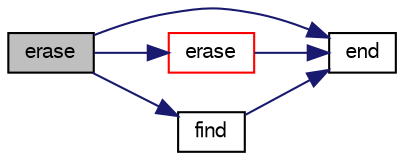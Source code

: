 digraph "erase"
{
  bgcolor="transparent";
  edge [fontname="FreeSans",fontsize="10",labelfontname="FreeSans",labelfontsize="10"];
  node [fontname="FreeSans",fontsize="10",shape=record];
  rankdir="LR";
  Node269 [label="erase",height=0.2,width=0.4,color="black", fillcolor="grey75", style="filled", fontcolor="black"];
  Node269 -> Node270 [color="midnightblue",fontsize="10",style="solid",fontname="FreeSans"];
  Node270 [label="end",height=0.2,width=0.4,color="black",URL="$a25738.html#abc870e1050852bb792e4782bd067893c",tooltip="iterator set to beyond the end of the StaticHashTable "];
  Node269 -> Node271 [color="midnightblue",fontsize="10",style="solid",fontname="FreeSans"];
  Node271 [label="erase",height=0.2,width=0.4,color="red",URL="$a25738.html#a66e436ff66ccd6b02f8523842220fe6e",tooltip="Erase an hashed entry specified by given iterator. "];
  Node271 -> Node270 [color="midnightblue",fontsize="10",style="solid",fontname="FreeSans"];
  Node269 -> Node274 [color="midnightblue",fontsize="10",style="solid",fontname="FreeSans"];
  Node274 [label="find",height=0.2,width=0.4,color="black",URL="$a25738.html#a35816d9a16c36521d2fbe68f3a5666e0",tooltip="Find and return an iterator set at the hashed entry. "];
  Node274 -> Node270 [color="midnightblue",fontsize="10",style="solid",fontname="FreeSans"];
}
